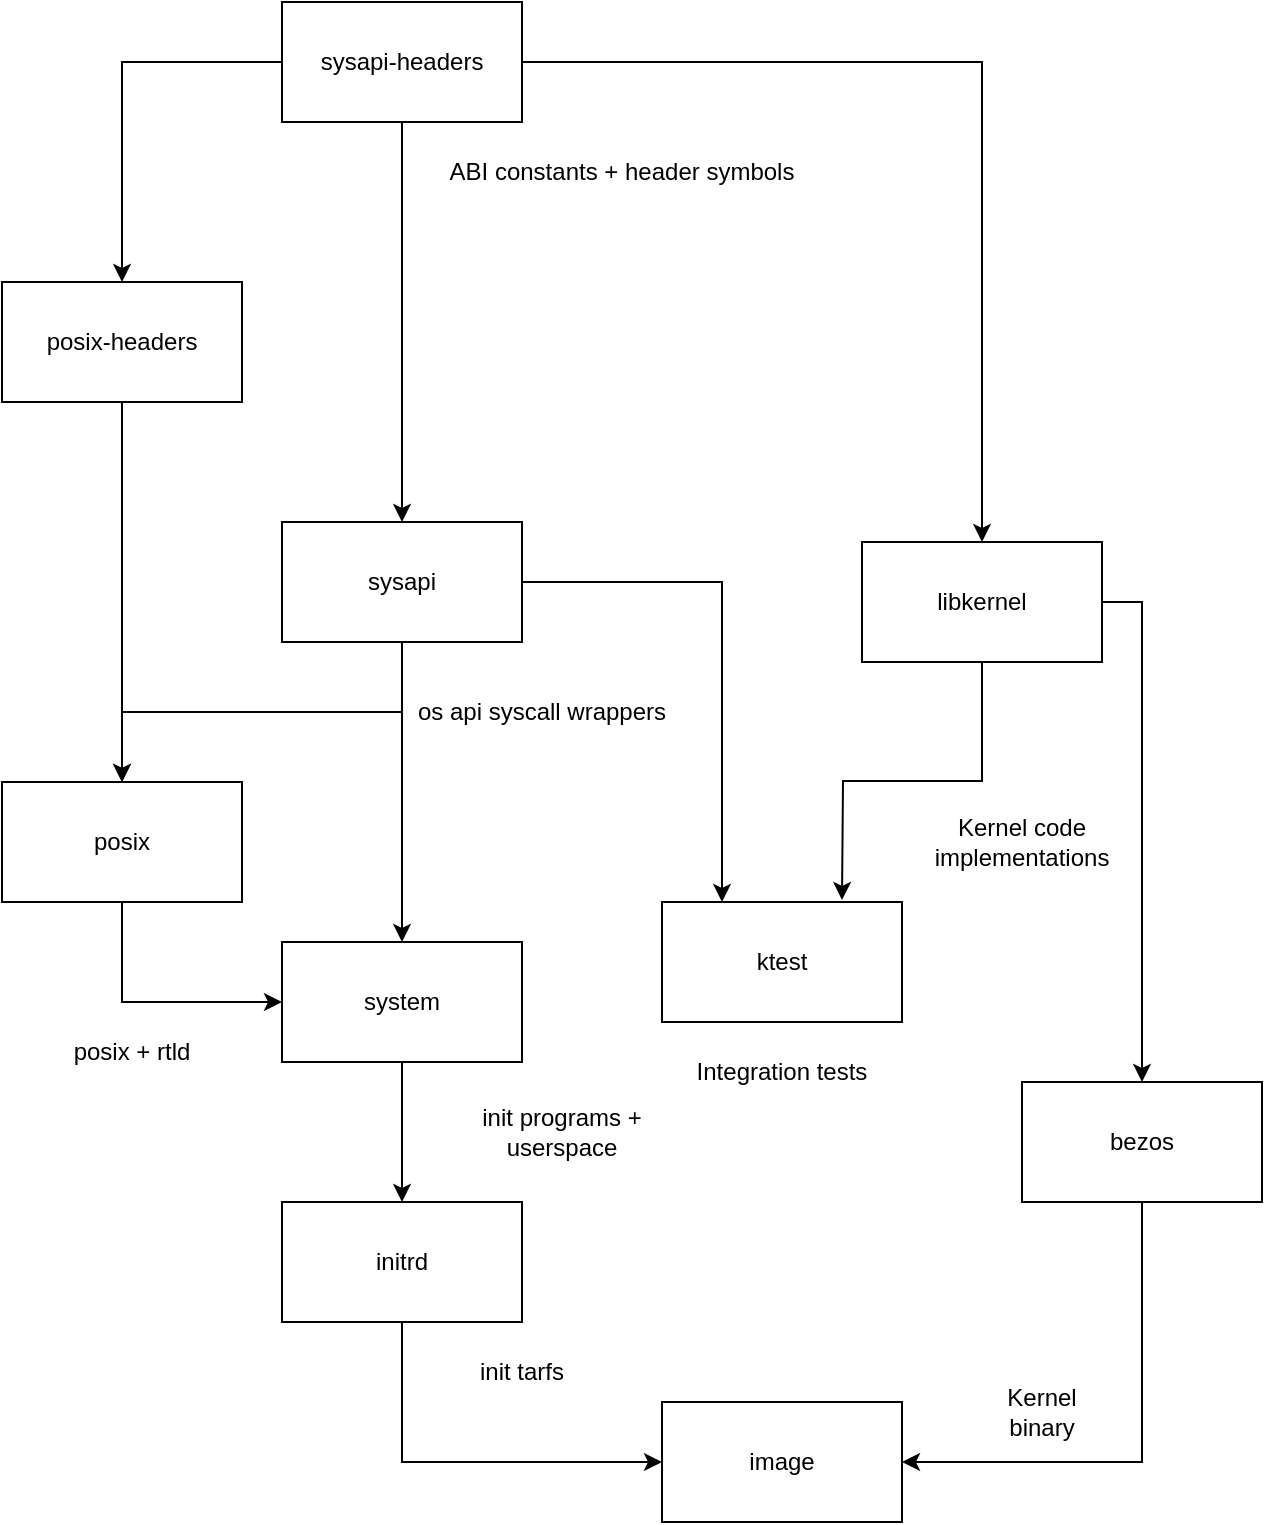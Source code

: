 <mxfile version="28.2.7">
  <diagram name="Page-1" id="d1LJ4tu5XLPS_ZyBsTDo">
    <mxGraphModel dx="940" dy="826" grid="1" gridSize="10" guides="1" tooltips="1" connect="1" arrows="1" fold="1" page="1" pageScale="1" pageWidth="827" pageHeight="1169" math="0" shadow="0">
      <root>
        <mxCell id="0" />
        <mxCell id="1" parent="0" />
        <mxCell id="dFMfm439-QXqqePCThza-4" style="edgeStyle=orthogonalEdgeStyle;rounded=0;orthogonalLoop=1;jettySize=auto;html=1;exitX=0.5;exitY=1;exitDx=0;exitDy=0;entryX=0.5;entryY=0;entryDx=0;entryDy=0;" parent="1" source="dFMfm439-QXqqePCThza-1" target="dFMfm439-QXqqePCThza-2" edge="1">
          <mxGeometry relative="1" as="geometry" />
        </mxCell>
        <mxCell id="dFMfm439-QXqqePCThza-14" style="edgeStyle=orthogonalEdgeStyle;rounded=0;orthogonalLoop=1;jettySize=auto;html=1;exitX=1;exitY=0.5;exitDx=0;exitDy=0;entryX=0.5;entryY=0;entryDx=0;entryDy=0;" parent="1" source="dFMfm439-QXqqePCThza-1" target="dFMfm439-QXqqePCThza-13" edge="1">
          <mxGeometry relative="1" as="geometry" />
        </mxCell>
        <mxCell id="6AtPc1Cg2jlrS7tVkztT-3" style="edgeStyle=orthogonalEdgeStyle;rounded=0;orthogonalLoop=1;jettySize=auto;html=1;exitX=0;exitY=0.5;exitDx=0;exitDy=0;entryX=0.5;entryY=0;entryDx=0;entryDy=0;" edge="1" parent="1" source="dFMfm439-QXqqePCThza-1" target="6AtPc1Cg2jlrS7tVkztT-1">
          <mxGeometry relative="1" as="geometry" />
        </mxCell>
        <mxCell id="dFMfm439-QXqqePCThza-1" value="sysapi-headers" style="rounded=0;whiteSpace=wrap;html=1;" parent="1" vertex="1">
          <mxGeometry x="320" y="60" width="120" height="60" as="geometry" />
        </mxCell>
        <mxCell id="dFMfm439-QXqqePCThza-9" style="edgeStyle=orthogonalEdgeStyle;rounded=0;orthogonalLoop=1;jettySize=auto;html=1;exitX=0.5;exitY=1;exitDx=0;exitDy=0;entryX=0.5;entryY=0;entryDx=0;entryDy=0;" parent="1" source="dFMfm439-QXqqePCThza-2" target="dFMfm439-QXqqePCThza-8" edge="1">
          <mxGeometry relative="1" as="geometry" />
        </mxCell>
        <mxCell id="dFMfm439-QXqqePCThza-12" style="edgeStyle=orthogonalEdgeStyle;rounded=0;orthogonalLoop=1;jettySize=auto;html=1;exitX=0.5;exitY=1;exitDx=0;exitDy=0;entryX=0.5;entryY=0;entryDx=0;entryDy=0;" parent="1" source="dFMfm439-QXqqePCThza-2" target="dFMfm439-QXqqePCThza-3" edge="1">
          <mxGeometry relative="1" as="geometry" />
        </mxCell>
        <mxCell id="dFMfm439-QXqqePCThza-21" style="edgeStyle=orthogonalEdgeStyle;rounded=0;orthogonalLoop=1;jettySize=auto;html=1;exitX=1;exitY=0.5;exitDx=0;exitDy=0;entryX=0.25;entryY=0;entryDx=0;entryDy=0;" parent="1" source="dFMfm439-QXqqePCThza-2" target="dFMfm439-QXqqePCThza-18" edge="1">
          <mxGeometry relative="1" as="geometry" />
        </mxCell>
        <mxCell id="dFMfm439-QXqqePCThza-2" value="sysapi" style="rounded=0;whiteSpace=wrap;html=1;" parent="1" vertex="1">
          <mxGeometry x="320" y="320" width="120" height="60" as="geometry" />
        </mxCell>
        <mxCell id="dFMfm439-QXqqePCThza-26" style="edgeStyle=orthogonalEdgeStyle;rounded=0;orthogonalLoop=1;jettySize=auto;html=1;exitX=0.5;exitY=1;exitDx=0;exitDy=0;entryX=0.5;entryY=0;entryDx=0;entryDy=0;" parent="1" source="dFMfm439-QXqqePCThza-3" target="dFMfm439-QXqqePCThza-25" edge="1">
          <mxGeometry relative="1" as="geometry" />
        </mxCell>
        <mxCell id="dFMfm439-QXqqePCThza-3" value="system" style="rounded=0;whiteSpace=wrap;html=1;" parent="1" vertex="1">
          <mxGeometry x="320" y="530" width="120" height="60" as="geometry" />
        </mxCell>
        <mxCell id="dFMfm439-QXqqePCThza-5" value="ABI constants + header symbols" style="text;html=1;whiteSpace=wrap;strokeColor=none;fillColor=none;align=center;verticalAlign=middle;rounded=0;" parent="1" vertex="1">
          <mxGeometry x="390" y="130" width="200" height="30" as="geometry" />
        </mxCell>
        <mxCell id="dFMfm439-QXqqePCThza-7" value="os api syscall wrappers" style="text;html=1;whiteSpace=wrap;strokeColor=none;fillColor=none;align=center;verticalAlign=middle;rounded=0;" parent="1" vertex="1">
          <mxGeometry x="380" y="400" width="140" height="30" as="geometry" />
        </mxCell>
        <mxCell id="dFMfm439-QXqqePCThza-10" style="edgeStyle=orthogonalEdgeStyle;rounded=0;orthogonalLoop=1;jettySize=auto;html=1;exitX=0.5;exitY=1;exitDx=0;exitDy=0;entryX=0;entryY=0.5;entryDx=0;entryDy=0;" parent="1" source="dFMfm439-QXqqePCThza-8" target="dFMfm439-QXqqePCThza-3" edge="1">
          <mxGeometry relative="1" as="geometry" />
        </mxCell>
        <mxCell id="dFMfm439-QXqqePCThza-8" value="posix" style="rounded=0;whiteSpace=wrap;html=1;" parent="1" vertex="1">
          <mxGeometry x="180" y="450" width="120" height="60" as="geometry" />
        </mxCell>
        <mxCell id="dFMfm439-QXqqePCThza-11" value="posix + rtld" style="text;html=1;whiteSpace=wrap;strokeColor=none;fillColor=none;align=center;verticalAlign=middle;rounded=0;" parent="1" vertex="1">
          <mxGeometry x="200" y="570" width="90" height="30" as="geometry" />
        </mxCell>
        <mxCell id="dFMfm439-QXqqePCThza-23" style="edgeStyle=orthogonalEdgeStyle;rounded=0;orthogonalLoop=1;jettySize=auto;html=1;exitX=1;exitY=0.5;exitDx=0;exitDy=0;entryX=0.5;entryY=0;entryDx=0;entryDy=0;" parent="1" source="dFMfm439-QXqqePCThza-13" target="dFMfm439-QXqqePCThza-16" edge="1">
          <mxGeometry relative="1" as="geometry" />
        </mxCell>
        <mxCell id="dFMfm439-QXqqePCThza-13" value="libkernel" style="rounded=0;whiteSpace=wrap;html=1;" parent="1" vertex="1">
          <mxGeometry x="610" y="330" width="120" height="60" as="geometry" />
        </mxCell>
        <mxCell id="dFMfm439-QXqqePCThza-29" style="edgeStyle=orthogonalEdgeStyle;rounded=0;orthogonalLoop=1;jettySize=auto;html=1;exitX=0.5;exitY=1;exitDx=0;exitDy=0;entryX=1;entryY=0.5;entryDx=0;entryDy=0;" parent="1" source="dFMfm439-QXqqePCThza-16" target="dFMfm439-QXqqePCThza-27" edge="1">
          <mxGeometry relative="1" as="geometry" />
        </mxCell>
        <mxCell id="dFMfm439-QXqqePCThza-16" value="bezos" style="rounded=0;whiteSpace=wrap;html=1;" parent="1" vertex="1">
          <mxGeometry x="690" y="600" width="120" height="60" as="geometry" />
        </mxCell>
        <mxCell id="dFMfm439-QXqqePCThza-18" value="ktest" style="rounded=0;whiteSpace=wrap;html=1;" parent="1" vertex="1">
          <mxGeometry x="510" y="510" width="120" height="60" as="geometry" />
        </mxCell>
        <mxCell id="dFMfm439-QXqqePCThza-19" style="edgeStyle=orthogonalEdgeStyle;rounded=0;orthogonalLoop=1;jettySize=auto;html=1;exitX=0.5;exitY=1;exitDx=0;exitDy=0;" parent="1" source="dFMfm439-QXqqePCThza-13" edge="1">
          <mxGeometry relative="1" as="geometry">
            <mxPoint x="600" y="509" as="targetPoint" />
          </mxGeometry>
        </mxCell>
        <mxCell id="dFMfm439-QXqqePCThza-20" value="Kernel code implementations" style="text;html=1;whiteSpace=wrap;strokeColor=none;fillColor=none;align=center;verticalAlign=middle;rounded=0;" parent="1" vertex="1">
          <mxGeometry x="620" y="465" width="140" height="30" as="geometry" />
        </mxCell>
        <mxCell id="dFMfm439-QXqqePCThza-28" style="edgeStyle=orthogonalEdgeStyle;rounded=0;orthogonalLoop=1;jettySize=auto;html=1;exitX=0.5;exitY=1;exitDx=0;exitDy=0;entryX=0;entryY=0.5;entryDx=0;entryDy=0;" parent="1" source="dFMfm439-QXqqePCThza-25" target="dFMfm439-QXqqePCThza-27" edge="1">
          <mxGeometry relative="1" as="geometry" />
        </mxCell>
        <mxCell id="dFMfm439-QXqqePCThza-25" value="initrd" style="rounded=0;whiteSpace=wrap;html=1;" parent="1" vertex="1">
          <mxGeometry x="320" y="660" width="120" height="60" as="geometry" />
        </mxCell>
        <mxCell id="dFMfm439-QXqqePCThza-27" value="image" style="rounded=0;whiteSpace=wrap;html=1;" parent="1" vertex="1">
          <mxGeometry x="510" y="760" width="120" height="60" as="geometry" />
        </mxCell>
        <mxCell id="dFMfm439-QXqqePCThza-30" value="Kernel binary" style="text;html=1;whiteSpace=wrap;strokeColor=none;fillColor=none;align=center;verticalAlign=middle;rounded=0;" parent="1" vertex="1">
          <mxGeometry x="670" y="750" width="60" height="30" as="geometry" />
        </mxCell>
        <mxCell id="dFMfm439-QXqqePCThza-31" value="init tarfs" style="text;html=1;whiteSpace=wrap;strokeColor=none;fillColor=none;align=center;verticalAlign=middle;rounded=0;" parent="1" vertex="1">
          <mxGeometry x="410" y="730" width="60" height="30" as="geometry" />
        </mxCell>
        <mxCell id="dFMfm439-QXqqePCThza-32" value="init programs + userspace" style="text;html=1;whiteSpace=wrap;strokeColor=none;fillColor=none;align=center;verticalAlign=middle;rounded=0;" parent="1" vertex="1">
          <mxGeometry x="400" y="610" width="120" height="30" as="geometry" />
        </mxCell>
        <mxCell id="dFMfm439-QXqqePCThza-33" value="Integration tests" style="text;html=1;whiteSpace=wrap;strokeColor=none;fillColor=none;align=center;verticalAlign=middle;rounded=0;" parent="1" vertex="1">
          <mxGeometry x="525" y="580" width="90" height="30" as="geometry" />
        </mxCell>
        <mxCell id="6AtPc1Cg2jlrS7tVkztT-2" style="edgeStyle=orthogonalEdgeStyle;rounded=0;orthogonalLoop=1;jettySize=auto;html=1;exitX=0.5;exitY=1;exitDx=0;exitDy=0;entryX=0.5;entryY=0;entryDx=0;entryDy=0;" edge="1" parent="1" source="6AtPc1Cg2jlrS7tVkztT-1" target="dFMfm439-QXqqePCThza-8">
          <mxGeometry relative="1" as="geometry" />
        </mxCell>
        <mxCell id="6AtPc1Cg2jlrS7tVkztT-1" value="posix-headers" style="rounded=0;whiteSpace=wrap;html=1;" vertex="1" parent="1">
          <mxGeometry x="180" y="200" width="120" height="60" as="geometry" />
        </mxCell>
      </root>
    </mxGraphModel>
  </diagram>
</mxfile>
